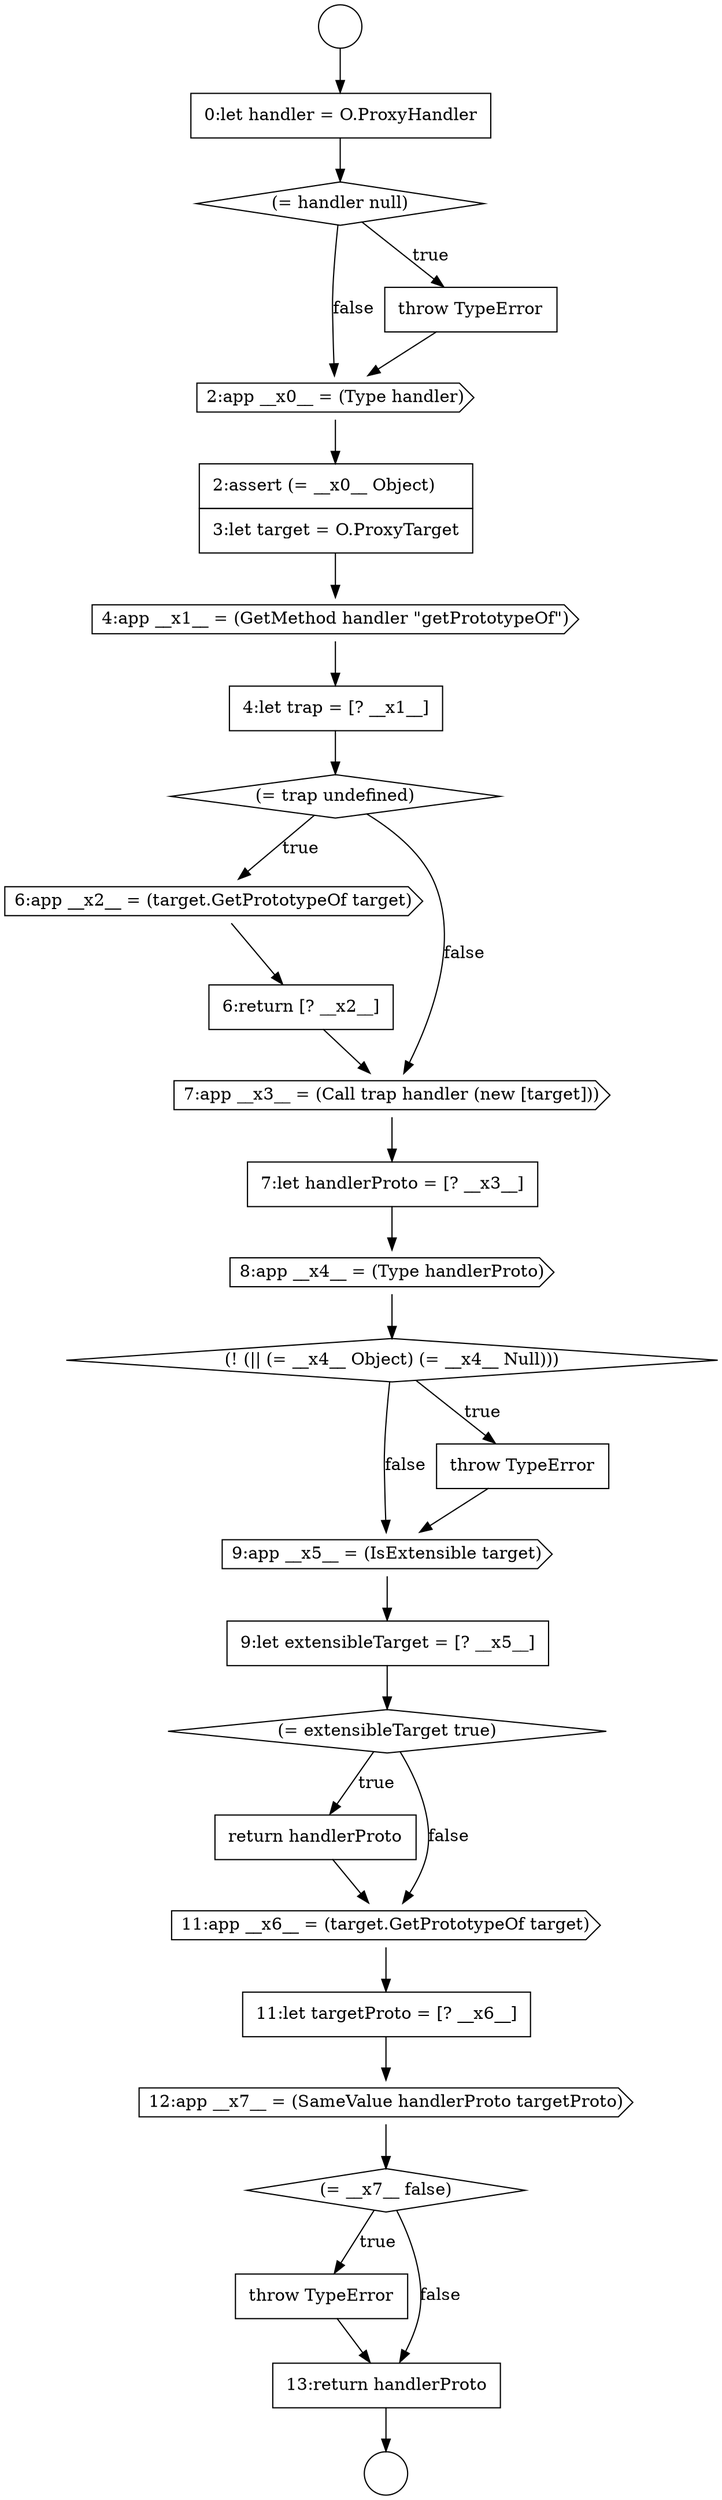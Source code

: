 digraph {
  node2686 [shape=cds, label=<<font color="black">12:app __x7__ = (SameValue handlerProto targetProto)</font>> color="black" fillcolor="white" style=filled]
  node2673 [shape=cds, label=<<font color="black">6:app __x2__ = (target.GetPrototypeOf target)</font>> color="black" fillcolor="white" style=filled]
  node2685 [shape=none, margin=0, label=<<font color="black">
    <table border="0" cellborder="1" cellspacing="0" cellpadding="10">
      <tr><td align="left">11:let targetProto = [? __x6__]</td></tr>
    </table>
  </font>> color="black" fillcolor="white" style=filled]
  node2666 [shape=diamond, label=<<font color="black">(= handler null)</font>> color="black" fillcolor="white" style=filled]
  node2681 [shape=none, margin=0, label=<<font color="black">
    <table border="0" cellborder="1" cellspacing="0" cellpadding="10">
      <tr><td align="left">9:let extensibleTarget = [? __x5__]</td></tr>
    </table>
  </font>> color="black" fillcolor="white" style=filled]
  node2677 [shape=cds, label=<<font color="black">8:app __x4__ = (Type handlerProto)</font>> color="black" fillcolor="white" style=filled]
  node2674 [shape=none, margin=0, label=<<font color="black">
    <table border="0" cellborder="1" cellspacing="0" cellpadding="10">
      <tr><td align="left">6:return [? __x2__]</td></tr>
    </table>
  </font>> color="black" fillcolor="white" style=filled]
  node2664 [shape=circle label=" " color="black" fillcolor="white" style=filled]
  node2688 [shape=none, margin=0, label=<<font color="black">
    <table border="0" cellborder="1" cellspacing="0" cellpadding="10">
      <tr><td align="left">throw TypeError</td></tr>
    </table>
  </font>> color="black" fillcolor="white" style=filled]
  node2675 [shape=cds, label=<<font color="black">7:app __x3__ = (Call trap handler (new [target]))</font>> color="black" fillcolor="white" style=filled]
  node2680 [shape=cds, label=<<font color="black">9:app __x5__ = (IsExtensible target)</font>> color="black" fillcolor="white" style=filled]
  node2683 [shape=none, margin=0, label=<<font color="black">
    <table border="0" cellborder="1" cellspacing="0" cellpadding="10">
      <tr><td align="left">return handlerProto</td></tr>
    </table>
  </font>> color="black" fillcolor="white" style=filled]
  node2668 [shape=cds, label=<<font color="black">2:app __x0__ = (Type handler)</font>> color="black" fillcolor="white" style=filled]
  node2687 [shape=diamond, label=<<font color="black">(= __x7__ false)</font>> color="black" fillcolor="white" style=filled]
  node2672 [shape=diamond, label=<<font color="black">(= trap undefined)</font>> color="black" fillcolor="white" style=filled]
  node2671 [shape=none, margin=0, label=<<font color="black">
    <table border="0" cellborder="1" cellspacing="0" cellpadding="10">
      <tr><td align="left">4:let trap = [? __x1__]</td></tr>
    </table>
  </font>> color="black" fillcolor="white" style=filled]
  node2676 [shape=none, margin=0, label=<<font color="black">
    <table border="0" cellborder="1" cellspacing="0" cellpadding="10">
      <tr><td align="left">7:let handlerProto = [? __x3__]</td></tr>
    </table>
  </font>> color="black" fillcolor="white" style=filled]
  node2667 [shape=none, margin=0, label=<<font color="black">
    <table border="0" cellborder="1" cellspacing="0" cellpadding="10">
      <tr><td align="left">throw TypeError</td></tr>
    </table>
  </font>> color="black" fillcolor="white" style=filled]
  node2682 [shape=diamond, label=<<font color="black">(= extensibleTarget true)</font>> color="black" fillcolor="white" style=filled]
  node2670 [shape=cds, label=<<font color="black">4:app __x1__ = (GetMethod handler &quot;getPrototypeOf&quot;)</font>> color="black" fillcolor="white" style=filled]
  node2663 [shape=circle label=" " color="black" fillcolor="white" style=filled]
  node2679 [shape=none, margin=0, label=<<font color="black">
    <table border="0" cellborder="1" cellspacing="0" cellpadding="10">
      <tr><td align="left">throw TypeError</td></tr>
    </table>
  </font>> color="black" fillcolor="white" style=filled]
  node2669 [shape=none, margin=0, label=<<font color="black">
    <table border="0" cellborder="1" cellspacing="0" cellpadding="10">
      <tr><td align="left">2:assert (= __x0__ Object)</td></tr>
      <tr><td align="left">3:let target = O.ProxyTarget</td></tr>
    </table>
  </font>> color="black" fillcolor="white" style=filled]
  node2665 [shape=none, margin=0, label=<<font color="black">
    <table border="0" cellborder="1" cellspacing="0" cellpadding="10">
      <tr><td align="left">0:let handler = O.ProxyHandler</td></tr>
    </table>
  </font>> color="black" fillcolor="white" style=filled]
  node2684 [shape=cds, label=<<font color="black">11:app __x6__ = (target.GetPrototypeOf target)</font>> color="black" fillcolor="white" style=filled]
  node2678 [shape=diamond, label=<<font color="black">(! (|| (= __x4__ Object) (= __x4__ Null)))</font>> color="black" fillcolor="white" style=filled]
  node2689 [shape=none, margin=0, label=<<font color="black">
    <table border="0" cellborder="1" cellspacing="0" cellpadding="10">
      <tr><td align="left">13:return handlerProto</td></tr>
    </table>
  </font>> color="black" fillcolor="white" style=filled]
  node2679 -> node2680 [ color="black"]
  node2688 -> node2689 [ color="black"]
  node2670 -> node2671 [ color="black"]
  node2673 -> node2674 [ color="black"]
  node2666 -> node2667 [label=<<font color="black">true</font>> color="black"]
  node2666 -> node2668 [label=<<font color="black">false</font>> color="black"]
  node2675 -> node2676 [ color="black"]
  node2689 -> node2664 [ color="black"]
  node2665 -> node2666 [ color="black"]
  node2671 -> node2672 [ color="black"]
  node2668 -> node2669 [ color="black"]
  node2667 -> node2668 [ color="black"]
  node2686 -> node2687 [ color="black"]
  node2681 -> node2682 [ color="black"]
  node2663 -> node2665 [ color="black"]
  node2678 -> node2679 [label=<<font color="black">true</font>> color="black"]
  node2678 -> node2680 [label=<<font color="black">false</font>> color="black"]
  node2685 -> node2686 [ color="black"]
  node2683 -> node2684 [ color="black"]
  node2677 -> node2678 [ color="black"]
  node2684 -> node2685 [ color="black"]
  node2687 -> node2688 [label=<<font color="black">true</font>> color="black"]
  node2687 -> node2689 [label=<<font color="black">false</font>> color="black"]
  node2680 -> node2681 [ color="black"]
  node2676 -> node2677 [ color="black"]
  node2674 -> node2675 [ color="black"]
  node2672 -> node2673 [label=<<font color="black">true</font>> color="black"]
  node2672 -> node2675 [label=<<font color="black">false</font>> color="black"]
  node2682 -> node2683 [label=<<font color="black">true</font>> color="black"]
  node2682 -> node2684 [label=<<font color="black">false</font>> color="black"]
  node2669 -> node2670 [ color="black"]
}
